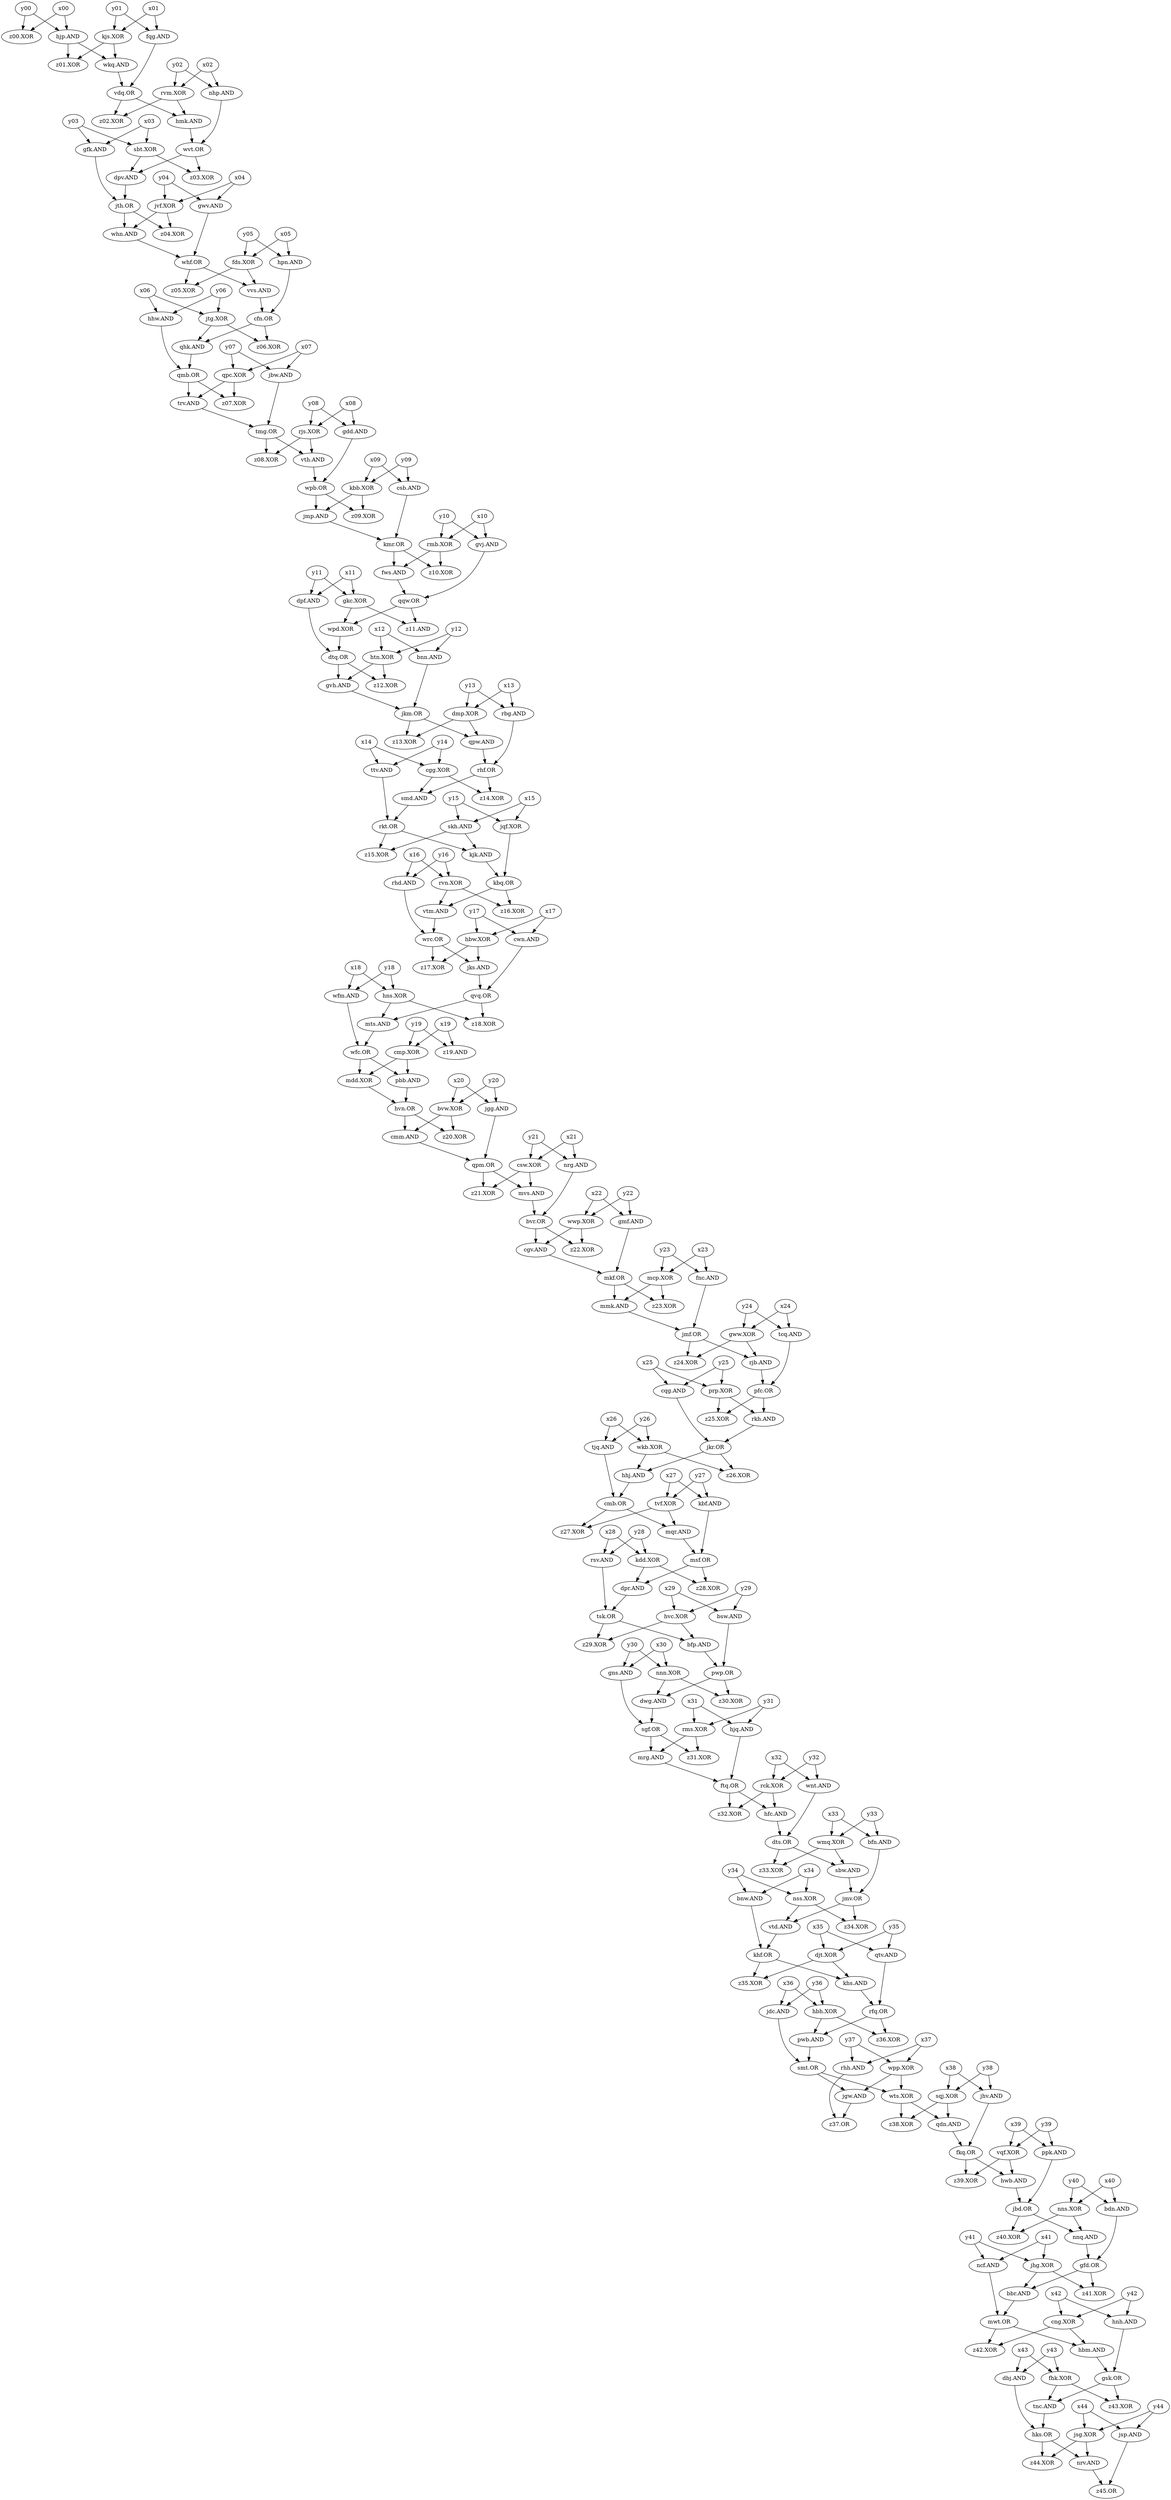 digraph G {
y33 -> bfn
x33 -> bfn
bfn [label = "bfn.AND"]
y32 -> rck
x32 -> rck
rck [label = "rck.XOR"]
x30 -> gns
y30 -> gns
gns [label = "gns.AND"]
y36 -> hbh
x36 -> hbh
hbh [label = "hbh.XOR"]
cng -> z42
mwt -> z42
z42 [label = "z42.XOR"]
bsw -> pwp
bfp -> pwp
pwp [label = "pwp.OR"]
x00 -> z00
y00 -> z00
z00 [label = "z00.XOR"]
y26 -> wkb
x26 -> wkb
wkb [label = "wkb.XOR"]
x31 -> hjq
y31 -> hjq
hjq [label = "hjq.AND"]
jhg -> bbr
gfd -> bbr
bbr [label = "bbr.AND"]
y43 -> fhk
x43 -> fhk
fhk [label = "fhk.XOR"]
mrg -> ftq
hjq -> ftq
ftq [label = "ftq.OR"]
jks -> qvq
cwn -> qvq
qvq [label = "qvq.OR"]
wrc -> z17
hbw -> z17
z17 [label = "z17.XOR"]
skh -> z15
rkt -> z15
z15 [label = "z15.XOR"]
x27 -> kbf
y27 -> kbf
kbf [label = "kbf.AND"]
jgg -> qpm
cmm -> qpm
qpm [label = "qpm.OR"]
y17 -> hbw
x17 -> hbw
hbw [label = "hbw.XOR"]
khf -> khs
djt -> khs
khs [label = "khs.AND"]
qqw -> wpd
gkc -> wpd
wpd [label = "wpd.XOR"]
rms -> z31
sgf -> z31
z31 [label = "z31.XOR"]
gww -> z24
jmf -> z24
z24 [label = "z24.XOR"]
x01 -> kjs
y01 -> kjs
kjs [label = "kjs.XOR"]
pwp -> dwg
nnn -> dwg
dwg [label = "dwg.AND"]
tjq -> cmb
hhj -> cmb
cmb [label = "cmb.OR"]
x05 -> fds
y05 -> fds
fds [label = "fds.XOR"]
x07 -> jbw
y07 -> jbw
jbw [label = "jbw.AND"]
y32 -> wnt
x32 -> wnt
wnt [label = "wnt.AND"]
x14 -> cgg
y14 -> cgg
cgg [label = "cgg.XOR"]
rhf -> smd
cgg -> smd
smd [label = "smd.AND"]
djt -> z35
khf -> z35
z35 [label = "z35.XOR"]
tcq -> pfc
rjb -> pfc
pfc [label = "pfc.OR"]
qtv -> rfq
khs -> rfq
rfq [label = "rfq.OR"]
y41 -> jhg
x41 -> jhg
jhg [label = "jhg.XOR"]
jbw -> tmg
trv -> tmg
tmg [label = "tmg.OR"]
y21 -> csw
x21 -> csw
csw [label = "csw.XOR"]
jkm -> z13
dmp -> z13
z13 [label = "z13.XOR"]
rkh -> jkr
cqg -> jkr
jkr [label = "jkr.OR"]
y20 -> bvw
x20 -> bvw
bvw [label = "bvw.XOR"]
pwb -> smt
jdc -> smt
smt [label = "smt.OR"]
x13 -> rbg
y13 -> rbg
rbg [label = "rbg.AND"]
wvt -> z03
sbt -> z03
z03 [label = "z03.XOR"]
jhg -> z41
gfd -> z41
z41 [label = "z41.XOR"]
x01 -> fqg
y01 -> fqg
fqg [label = "fqg.AND"]
wfc -> mdd
cmp -> mdd
mdd [label = "mdd.XOR"]
cgg -> z14
rhf -> z14
z14 [label = "z14.XOR"]
wkb -> z26
jkr -> z26
z26 [label = "z26.XOR"]
y36 -> jdc
x36 -> jdc
jdc [label = "jdc.AND"]
x08 -> gdd
y08 -> gdd
gdd [label = "gdd.AND"]
fds -> vvs
whf -> vvs
vvs [label = "vvs.AND"]
y19 -> z19
x19 -> z19
z19 [label = "z19.AND"]
x31 -> rms
y31 -> rms
rms [label = "rms.XOR"]
nss -> vtd
jmv -> vtd
vtd [label = "vtd.AND"]
pwp -> z30
nnn -> z30
z30 [label = "z30.XOR"]
x23 -> mcp
y23 -> mcp
mcp [label = "mcp.XOR"]
jvf -> z04
jth -> z04
z04 [label = "z04.XOR"]
y38 -> jhv
x38 -> jhv
jhv [label = "jhv.AND"]
kjs -> wkq
hjp -> wkq
wkq [label = "wkq.AND"]
sqj -> qdn
wts -> qdn
qdn [label = "qdn.AND"]
y16 -> rvn
x16 -> rvn
rvn [label = "rvn.XOR"]
kbf -> msf
mqr -> msf
msf [label = "msf.OR"]
y25 -> prp
x25 -> prp
prp [label = "prp.XOR"]
y26 -> tjq
x26 -> tjq
tjq [label = "tjq.AND"]
cgv -> mkf
gmf -> mkf
mkf [label = "mkf.OR"]
y12 -> htn
x12 -> htn
htn [label = "htn.XOR"]
kdd -> dpr
msf -> dpr
dpr [label = "dpr.AND"]
vtd -> khf
bnw -> khf
khf [label = "khf.OR"]
smd -> rkt
ttv -> rkt
rkt [label = "rkt.OR"]
fnc -> jmf
mmk -> jmf
jmf [label = "jmf.OR"]
ppk -> jbd
hwb -> jbd
jbd [label = "jbd.OR"]
jbd -> nnq
nns -> nnq
nnq [label = "nnq.AND"]
mcp -> z23
mkf -> z23
z23 [label = "z23.XOR"]
kbb -> jmp
wpb -> jmp
jmp [label = "jmp.AND"]
pbb -> hvn
mdd -> hvn
hvn [label = "hvn.OR"]
dts -> z33
wmq -> z33
z33 [label = "z33.XOR"]
x42 -> hnh
y42 -> hnh
hnh [label = "hnh.AND"]
rck -> hfc
ftq -> hfc
hfc [label = "hfc.AND"]
rfq -> z36
hbh -> z36
z36 [label = "z36.XOR"]
y05 -> hpn
x05 -> hpn
hpn [label = "hpn.AND"]
nns -> z40
jbd -> z40
z40 [label = "z40.XOR"]
x14 -> ttv
y14 -> ttv
ttv [label = "ttv.AND"]
jmv -> z34
nss -> z34
z34 [label = "z34.XOR"]
vth -> wpb
gdd -> wpb
wpb [label = "wpb.OR"]
y08 -> rjs
x08 -> rjs
rjs [label = "rjs.XOR"]
y42 -> cng
x42 -> cng
cng [label = "cng.XOR"]
x35 -> qtv
y35 -> qtv
qtv [label = "qtv.AND"]
y02 -> rvm
x02 -> rvm
rvm [label = "rvm.XOR"]
mcp -> mmk
mkf -> mmk
mmk [label = "mmk.AND"]
y28 -> rsv
x28 -> rsv
rsv [label = "rsv.AND"]
wfm -> wfc
mts -> wfc
wfc [label = "wfc.OR"]
wnt -> dts
hfc -> dts
dts [label = "dts.OR"]
sgf -> mrg
rms -> mrg
mrg [label = "mrg.AND"]
bbr -> mwt
ncf -> mwt
mwt [label = "mwt.OR"]
wpb -> z09
kbb -> z09
z09 [label = "z09.XOR"]
x06 -> jtg
y06 -> jtg
jtg [label = "jtg.XOR"]
sbw -> jmv
bfn -> jmv
jmv [label = "jmv.OR"]
kmr -> z10
rmb -> z10
z10 [label = "z10.XOR"]
rvn -> z16
kbq -> z16
z16 [label = "z16.XOR"]
y09 -> kbb
x09 -> kbb
kbb [label = "kbb.XOR"]
gsk -> z43
fhk -> z43
z43 [label = "z43.XOR"]
y23 -> fnc
x23 -> fnc
fnc [label = "fnc.AND"]
y29 -> hvc
x29 -> hvc
hvc [label = "hvc.XOR"]
wwp -> cgv
bvr -> cgv
cgv [label = "cgv.AND"]
tnc -> hks
dbj -> hks
hks [label = "hks.OR"]
tvf -> z27
cmb -> z27
z27 [label = "z27.XOR"]
bvw -> z20
hvn -> z20
z20 [label = "z20.XOR"]
x44 -> jsg
y44 -> jsg
jsg [label = "jsg.XOR"]
rsv -> tsk
dpr -> tsk
tsk [label = "tsk.OR"]
sqj -> z38
wts -> z38
z38 [label = "z38.XOR"]
x40 -> bdn
y40 -> bdn
bdn [label = "bdn.AND"]
qpc -> trv
qmb -> trv
trv [label = "trv.AND"]
qvq -> z18
hns -> z18
z18 [label = "z18.XOR"]
x41 -> ncf
y41 -> ncf
ncf [label = "ncf.AND"]
qdn -> fkq
jhv -> fkq
fkq [label = "fkq.OR"]
y27 -> tvf
x27 -> tvf
tvf [label = "tvf.XOR"]
rvm -> z02
vdq -> z02
z02 [label = "z02.XOR"]
whf -> z05
fds -> z05
z05 [label = "z05.XOR"]
tmg -> vth
rjs -> vth
vth [label = "vth.AND"]
y34 -> bnw
x34 -> bnw
bnw [label = "bnw.AND"]
y21 -> nrg
x21 -> nrg
nrg [label = "nrg.AND"]
gsk -> tnc
fhk -> tnc
tnc [label = "tnc.AND"]
x38 -> sqj
y38 -> sqj
sqj [label = "sqj.XOR"]
y18 -> wfm
x18 -> wfm
wfm [label = "wfm.AND"]
hvc -> bfp
tsk -> bfp
bfp [label = "bfp.AND"]
jqf -> kbq
kjk -> kbq
kbq [label = "kbq.OR"]
dmp -> qpw
jkm -> qpw
qpw [label = "qpw.AND"]
x19 -> cmp
y19 -> cmp
cmp [label = "cmp.XOR"]
y24 -> gww
x24 -> gww
gww [label = "gww.XOR"]
prp -> rkh
pfc -> rkh
rkh [label = "rkh.AND"]
rmb -> fws
kmr -> fws
fws [label = "fws.AND"]
nnq -> gfd
bdn -> gfd
gfd [label = "gfd.OR"]
y39 -> vqf
x39 -> vqf
vqf [label = "vqf.XOR"]
qpm -> z21
csw -> z21
z21 [label = "z21.XOR"]
smt -> wts
wpp -> wts
wts [label = "wts.XOR"]
x12 -> bnn
y12 -> bnn
bnn [label = "bnn.AND"]
x10 -> rmb
y10 -> rmb
rmb [label = "rmb.XOR"]
y33 -> wmq
x33 -> wmq
wmq [label = "wmq.XOR"]
x18 -> hns
y18 -> hns
hns [label = "hns.XOR"]
vvs -> cfn
hpn -> cfn
cfn [label = "cfn.OR"]
jmf -> rjb
gww -> rjb
rjb [label = "rjb.AND"]
nrg -> bvr
mvs -> bvr
bvr [label = "bvr.OR"]
cmp -> pbb
wfc -> pbb
pbb [label = "pbb.AND"]
kbq -> vtm
rvn -> vtm
vtm [label = "vtm.AND"]
gfk -> jth
dpv -> jth
jth [label = "jth.OR"]
y25 -> cqg
x25 -> cqg
cqg [label = "cqg.AND"]
wvt -> dpv
sbt -> dpv
dpv [label = "dpv.AND"]
cmb -> mqr
tvf -> mqr
mqr [label = "mqr.AND"]
hjp -> z01
kjs -> z01
z01 [label = "z01.XOR"]
y00 -> hjp
x00 -> hjp
hjp [label = "hjp.AND"]
x35 -> djt
y35 -> djt
djt [label = "djt.XOR"]
mwt -> hbm
cng -> hbm
hbm [label = "hbm.AND"]
y24 -> tcq
x24 -> tcq
tcq [label = "tcq.AND"]
tsk -> z29
hvc -> z29
z29 [label = "z29.XOR"]
rkt -> kjk
skh -> kjk
kjk [label = "kjk.AND"]
jth -> whn
jvf -> whn
whn [label = "whn.AND"]
x02 -> nhp
y02 -> nhp
nhp [label = "nhp.AND"]
hns -> mts
qvq -> mts
mts [label = "mts.AND"]
y04 -> jvf
x04 -> jvf
jvf [label = "jvf.XOR"]
pfc -> z25
prp -> z25
z25 [label = "z25.XOR"]
y03 -> sbt
x03 -> sbt
sbt [label = "sbt.XOR"]
csw -> mvs
qpm -> mvs
mvs [label = "mvs.AND"]
y29 -> bsw
x29 -> bsw
bsw [label = "bsw.AND"]
wkb -> hhj
jkr -> hhj
hhj [label = "hhj.AND"]
x03 -> gfk
y03 -> gfk
gfk [label = "gfk.AND"]
vqf -> z39
fkq -> z39
z39 [label = "z39.XOR"]
x15 -> jqf
y15 -> jqf
jqf [label = "jqf.XOR"]
wpd -> dtq
dpf -> dtq
dtq [label = "dtq.OR"]
nrv -> z45
jsp -> z45
z45 [label = "z45.OR"]
jtg -> qhk
cfn -> qhk
qhk [label = "qhk.AND"]
rhd -> wrc
vtm -> wrc
wrc [label = "wrc.OR"]
y30 -> nnn
x30 -> nnn
nnn [label = "nnn.XOR"]
htn -> gvh
dtq -> gvh
gvh [label = "gvh.AND"]
y43 -> dbj
x43 -> dbj
dbj [label = "dbj.AND"]
x17 -> cwn
y17 -> cwn
cwn [label = "cwn.AND"]
htn -> z12
dtq -> z12
z12 [label = "z12.XOR"]
y20 -> jgg
x20 -> jgg
jgg [label = "jgg.AND"]
vdq -> hmk
rvm -> hmk
hmk [label = "hmk.AND"]
jgw -> z37
rhh -> z37
z37 [label = "z37.OR"]
jsg -> z44
hks -> z44
z44 [label = "z44.XOR"]
gns -> sgf
dwg -> sgf
sgf [label = "sgf.OR"]
fqg -> vdq
wkq -> vdq
vdq [label = "vdq.OR"]
vqf -> hwb
fkq -> hwb
hwb [label = "hwb.AND"]
x04 -> gwv
y04 -> gwv
gwv [label = "gwv.AND"]
msf -> z28
kdd -> z28
z28 [label = "z28.XOR"]
rjs -> z08
tmg -> z08
z08 [label = "z08.XOR"]
x16 -> rhd
y16 -> rhd
rhd [label = "rhd.AND"]
x06 -> hhw
y06 -> hhw
hhw [label = "hhw.AND"]
gkc -> z11
qqw -> z11
z11 [label = "z11.AND"]
x28 -> kdd
y28 -> kdd
kdd [label = "kdd.XOR"]
fws -> qqw
gvj -> qqw
qqw [label = "qqw.OR"]
y39 -> ppk
x39 -> ppk
ppk [label = "ppk.AND"]
rfq -> pwb
hbh -> pwb
pwb [label = "pwb.AND"]
y11 -> dpf
x11 -> dpf
dpf [label = "dpf.AND"]
x40 -> nns
y40 -> nns
nns [label = "nns.XOR"]
hbm -> gsk
hnh -> gsk
gsk [label = "gsk.OR"]
y09 -> csb
x09 -> csb
csb [label = "csb.AND"]
y37 -> wpp
x37 -> wpp
wpp [label = "wpp.XOR"]
hmk -> wvt
nhp -> wvt
wvt [label = "wvt.OR"]
x34 -> nss
y34 -> nss
nss [label = "nss.XOR"]
rck -> z32
ftq -> z32
z32 [label = "z32.XOR"]
jsg -> nrv
hks -> nrv
nrv [label = "nrv.AND"]
y37 -> rhh
x37 -> rhh
rhh [label = "rhh.AND"]
wpp -> jgw
smt -> jgw
jgw [label = "jgw.AND"]
y11 -> gkc
x11 -> gkc
gkc [label = "gkc.XOR"]
x07 -> qpc
y07 -> qpc
qpc [label = "qpc.XOR"]
qpw -> rhf
rbg -> rhf
rhf [label = "rhf.OR"]
x15 -> skh
y15 -> skh
skh [label = "skh.AND"]
y22 -> wwp
x22 -> wwp
wwp [label = "wwp.XOR"]
hhw -> qmb
qhk -> qmb
qmb [label = "qmb.OR"]
jmp -> kmr
csb -> kmr
kmr [label = "kmr.OR"]
hbw -> jks
wrc -> jks
jks [label = "jks.AND"]
x13 -> dmp
y13 -> dmp
dmp [label = "dmp.XOR"]
gwv -> whf
whn -> whf
whf [label = "whf.OR"]
dts -> sbw
wmq -> sbw
sbw [label = "sbw.AND"]
bnn -> jkm
gvh -> jkm
jkm [label = "jkm.OR"]
qmb -> z07
qpc -> z07
z07 [label = "z07.XOR"]
bvw -> cmm
hvn -> cmm
cmm [label = "cmm.AND"]
y10 -> gvj
x10 -> gvj
gvj [label = "gvj.AND"]
x44 -> jsp
y44 -> jsp
jsp [label = "jsp.AND"]
jtg -> z06
cfn -> z06
z06 [label = "z06.XOR"]
wwp -> z22
bvr -> z22
z22 [label = "z22.XOR"]
y22 -> gmf
x22 -> gmf
gmf [label = "gmf.AND"]
}
